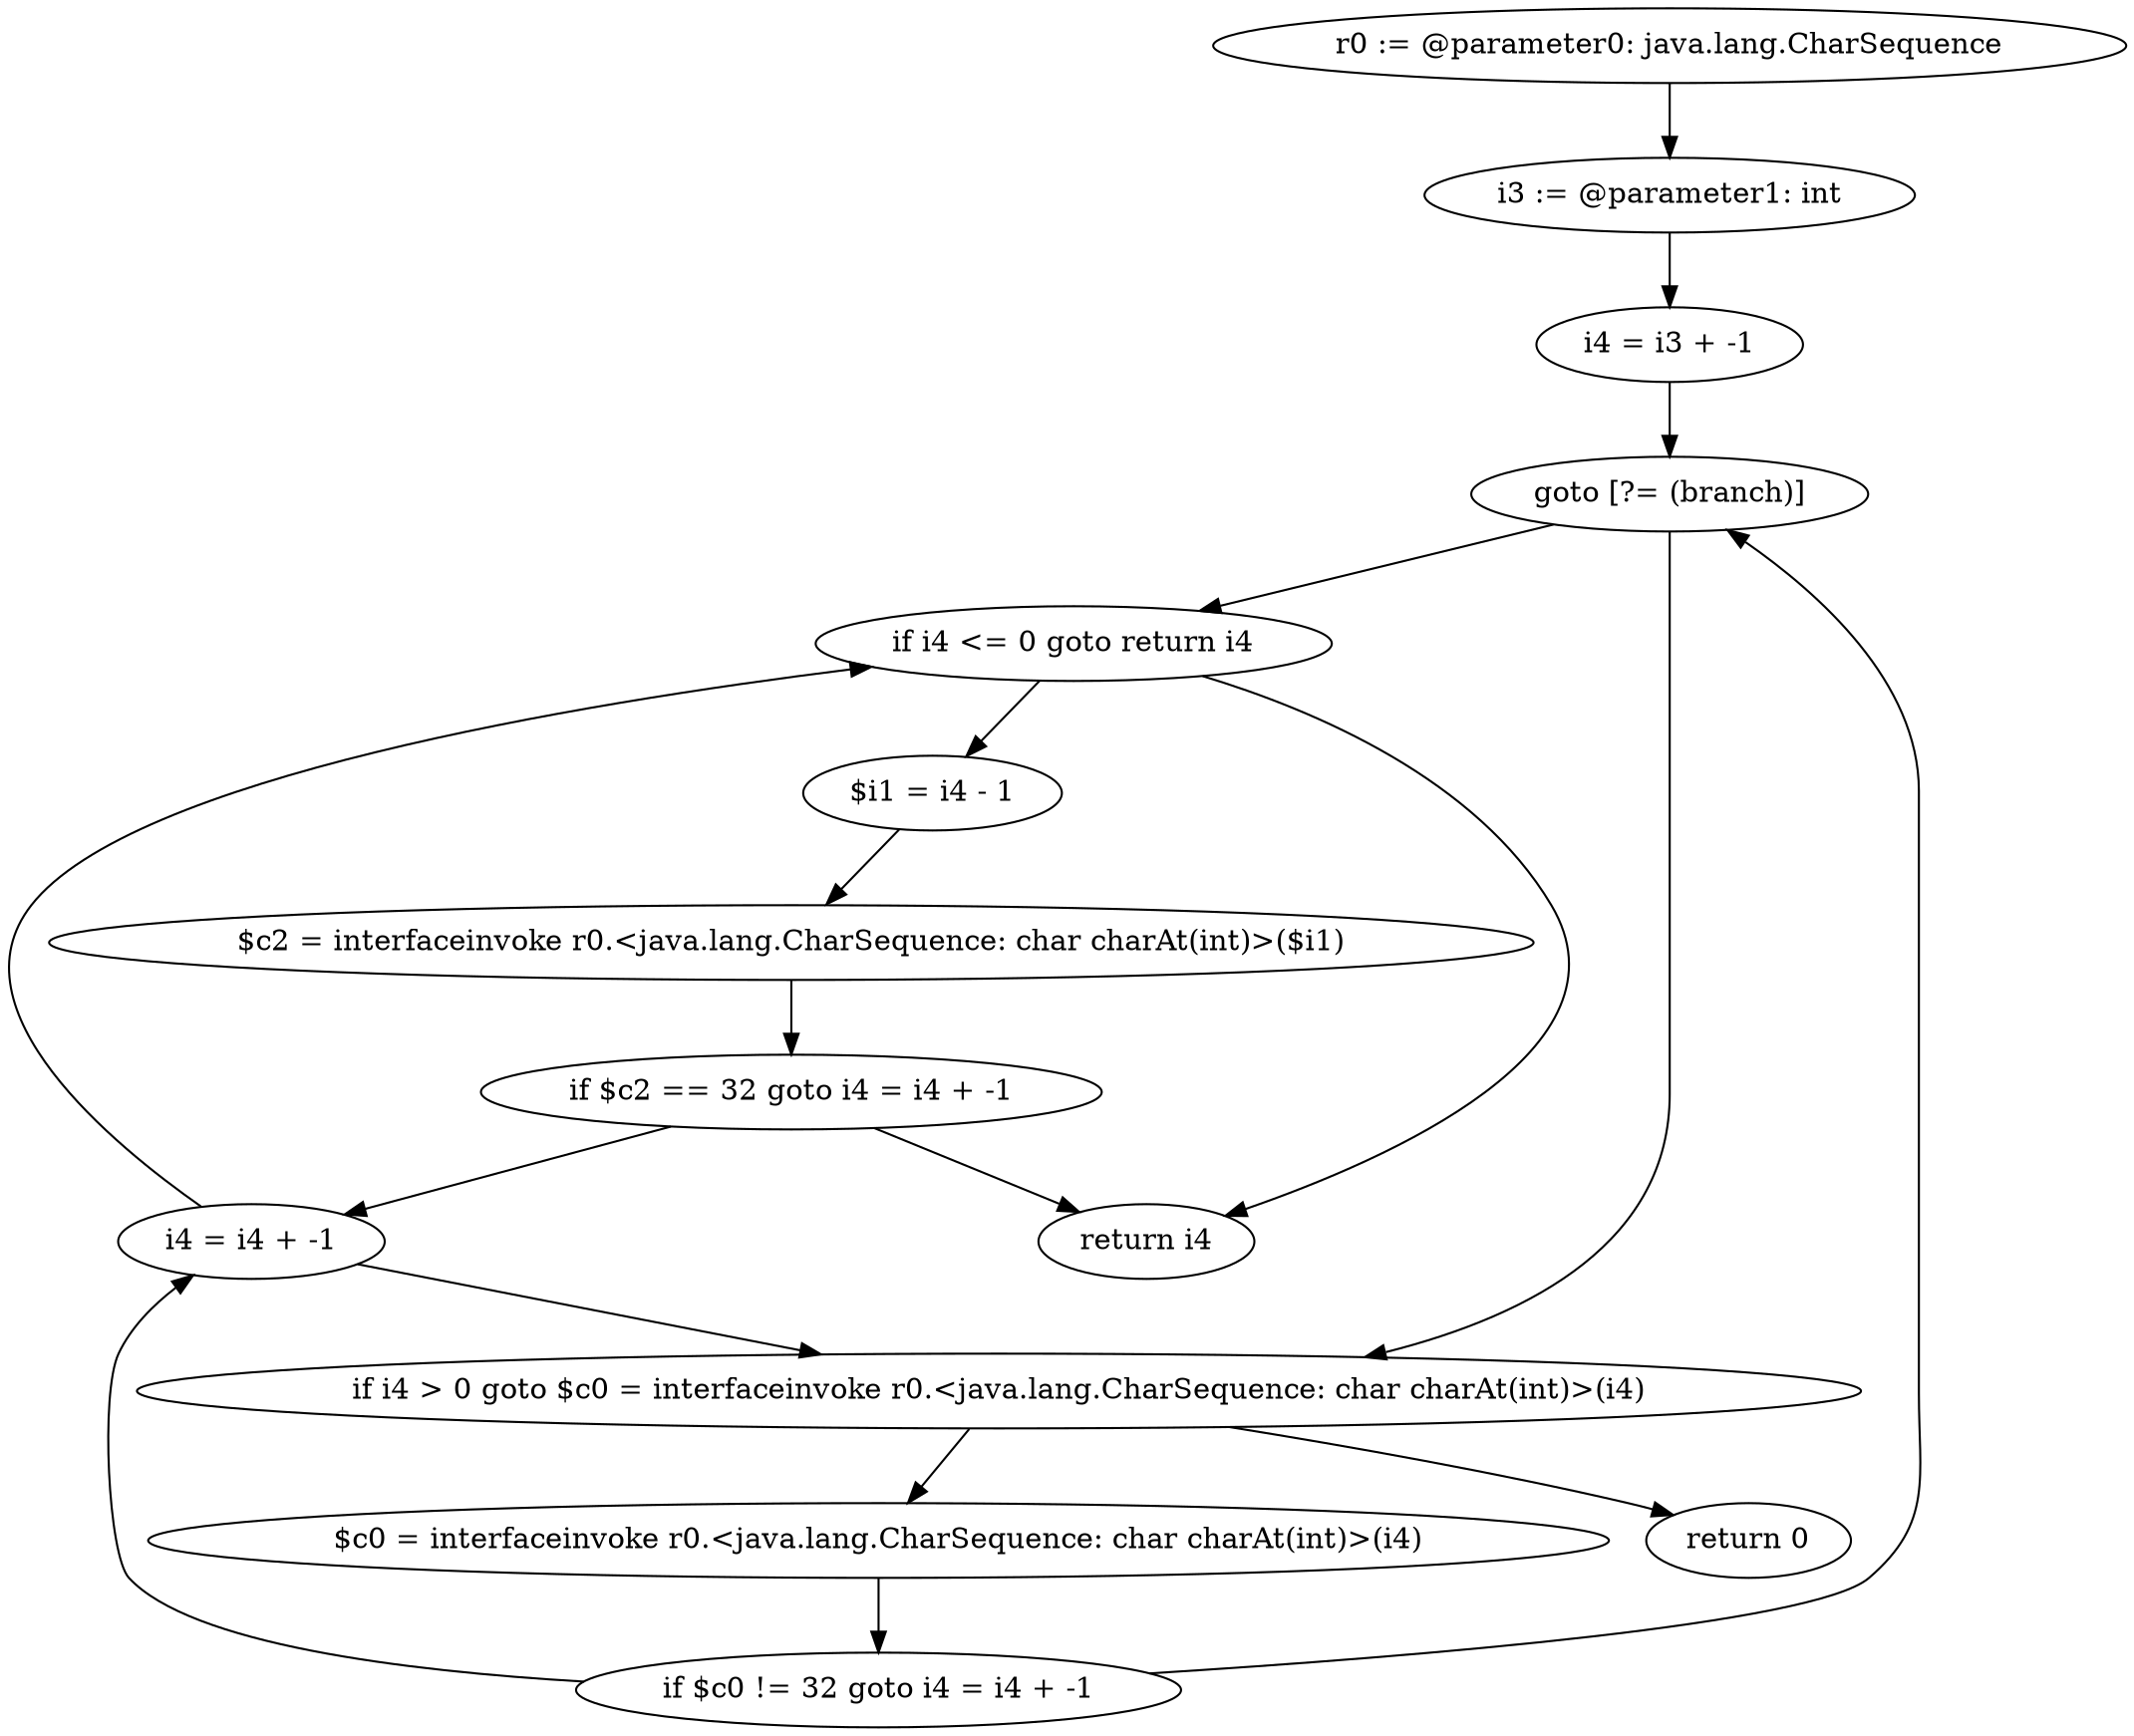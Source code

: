 digraph "unitGraph" {
    "r0 := @parameter0: java.lang.CharSequence"
    "i3 := @parameter1: int"
    "i4 = i3 + -1"
    "goto [?= (branch)]"
    "$c0 = interfaceinvoke r0.<java.lang.CharSequence: char charAt(int)>(i4)"
    "if $c0 != 32 goto i4 = i4 + -1"
    "i4 = i4 + -1"
    "if i4 <= 0 goto return i4"
    "$i1 = i4 - 1"
    "$c2 = interfaceinvoke r0.<java.lang.CharSequence: char charAt(int)>($i1)"
    "if $c2 == 32 goto i4 = i4 + -1"
    "return i4"
    "if i4 > 0 goto $c0 = interfaceinvoke r0.<java.lang.CharSequence: char charAt(int)>(i4)"
    "return 0"
    "r0 := @parameter0: java.lang.CharSequence"->"i3 := @parameter1: int";
    "i3 := @parameter1: int"->"i4 = i3 + -1";
    "i4 = i3 + -1"->"goto [?= (branch)]";
    "goto [?= (branch)]"->"if i4 > 0 goto $c0 = interfaceinvoke r0.<java.lang.CharSequence: char charAt(int)>(i4)";
    "$c0 = interfaceinvoke r0.<java.lang.CharSequence: char charAt(int)>(i4)"->"if $c0 != 32 goto i4 = i4 + -1";
    "if $c0 != 32 goto i4 = i4 + -1"->"goto [?= (branch)]";
    "if $c0 != 32 goto i4 = i4 + -1"->"i4 = i4 + -1";
    "goto [?= (branch)]"->"if i4 <= 0 goto return i4";
    "i4 = i4 + -1"->"if i4 <= 0 goto return i4";
    "if i4 <= 0 goto return i4"->"$i1 = i4 - 1";
    "if i4 <= 0 goto return i4"->"return i4";
    "$i1 = i4 - 1"->"$c2 = interfaceinvoke r0.<java.lang.CharSequence: char charAt(int)>($i1)";
    "$c2 = interfaceinvoke r0.<java.lang.CharSequence: char charAt(int)>($i1)"->"if $c2 == 32 goto i4 = i4 + -1";
    "if $c2 == 32 goto i4 = i4 + -1"->"return i4";
    "if $c2 == 32 goto i4 = i4 + -1"->"i4 = i4 + -1";
    "i4 = i4 + -1"->"if i4 > 0 goto $c0 = interfaceinvoke r0.<java.lang.CharSequence: char charAt(int)>(i4)";
    "if i4 > 0 goto $c0 = interfaceinvoke r0.<java.lang.CharSequence: char charAt(int)>(i4)"->"return 0";
    "if i4 > 0 goto $c0 = interfaceinvoke r0.<java.lang.CharSequence: char charAt(int)>(i4)"->"$c0 = interfaceinvoke r0.<java.lang.CharSequence: char charAt(int)>(i4)";
}
